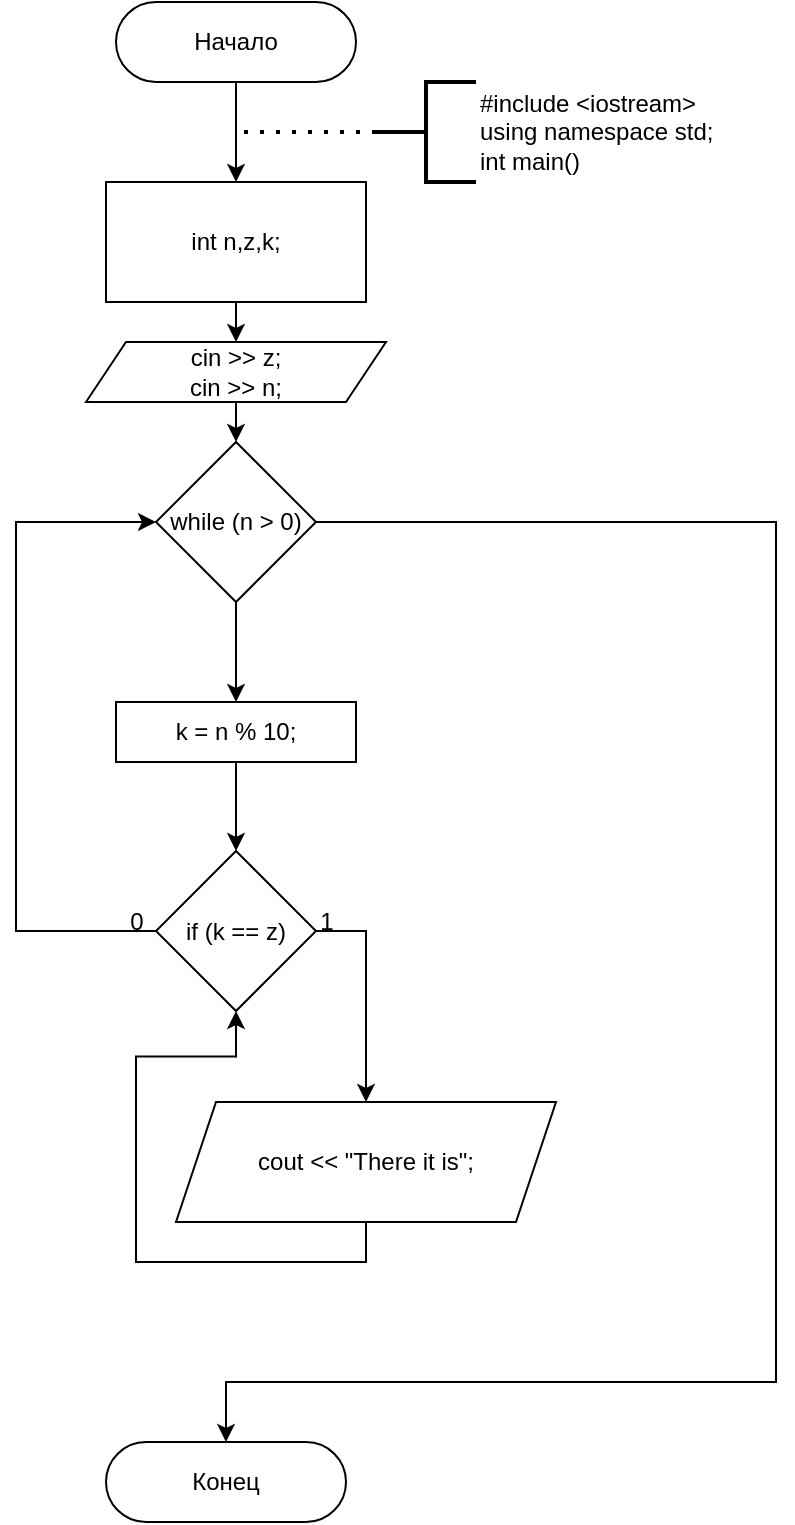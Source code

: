 <mxfile version="15.8.6" type="device"><diagram id="C5RBs43oDa-KdzZeNtuy" name="Page-1"><mxGraphModel dx="920" dy="618" grid="1" gridSize="10" guides="1" tooltips="1" connect="1" arrows="1" fold="1" page="1" pageScale="1" pageWidth="827" pageHeight="1169" math="0" shadow="0"><root><mxCell id="WIyWlLk6GJQsqaUBKTNV-0"/><mxCell id="WIyWlLk6GJQsqaUBKTNV-1" parent="WIyWlLk6GJQsqaUBKTNV-0"/><mxCell id="84ToN2v-Tddo2uSeCrW0-6" style="edgeStyle=orthogonalEdgeStyle;rounded=0;orthogonalLoop=1;jettySize=auto;html=1;exitX=0.5;exitY=1;exitDx=0;exitDy=0;entryX=0.5;entryY=0;entryDx=0;entryDy=0;" edge="1" parent="WIyWlLk6GJQsqaUBKTNV-1" source="WIyWlLk6GJQsqaUBKTNV-3" target="84ToN2v-Tddo2uSeCrW0-3"><mxGeometry relative="1" as="geometry"/></mxCell><mxCell id="WIyWlLk6GJQsqaUBKTNV-3" value="Начало" style="rounded=1;whiteSpace=wrap;html=1;fontSize=12;glass=0;strokeWidth=1;shadow=0;arcSize=50;" parent="WIyWlLk6GJQsqaUBKTNV-1" vertex="1"><mxGeometry x="160" y="80" width="120" height="40" as="geometry"/></mxCell><mxCell id="WIyWlLk6GJQsqaUBKTNV-11" value="Конец" style="rounded=1;whiteSpace=wrap;html=1;fontSize=12;glass=0;strokeWidth=1;shadow=0;arcSize=50;" parent="WIyWlLk6GJQsqaUBKTNV-1" vertex="1"><mxGeometry x="155" y="800" width="120" height="40" as="geometry"/></mxCell><mxCell id="84ToN2v-Tddo2uSeCrW0-1" value="&lt;div&gt;#include &amp;lt;iostream&amp;gt;&lt;/div&gt;&lt;div&gt;using namespace std;&lt;/div&gt;&lt;div&gt;int main()&lt;/div&gt;" style="strokeWidth=2;html=1;shape=mxgraph.flowchart.annotation_2;align=left;labelPosition=right;pointerEvents=1;" vertex="1" parent="WIyWlLk6GJQsqaUBKTNV-1"><mxGeometry x="290" y="120" width="50" height="50" as="geometry"/></mxCell><mxCell id="84ToN2v-Tddo2uSeCrW0-2" value="" style="endArrow=none;dashed=1;html=1;dashPattern=1 3;strokeWidth=2;rounded=0;exitX=0;exitY=0.5;exitDx=0;exitDy=0;exitPerimeter=0;" edge="1" parent="WIyWlLk6GJQsqaUBKTNV-1" source="84ToN2v-Tddo2uSeCrW0-1"><mxGeometry width="50" height="50" relative="1" as="geometry"><mxPoint x="390" y="330" as="sourcePoint"/><mxPoint x="220" y="145" as="targetPoint"/></mxGeometry></mxCell><mxCell id="84ToN2v-Tddo2uSeCrW0-5" style="edgeStyle=orthogonalEdgeStyle;rounded=0;orthogonalLoop=1;jettySize=auto;html=1;exitX=0.5;exitY=1;exitDx=0;exitDy=0;entryX=0.5;entryY=0;entryDx=0;entryDy=0;" edge="1" parent="WIyWlLk6GJQsqaUBKTNV-1" source="84ToN2v-Tddo2uSeCrW0-3" target="84ToN2v-Tddo2uSeCrW0-4"><mxGeometry relative="1" as="geometry"/></mxCell><mxCell id="84ToN2v-Tddo2uSeCrW0-3" value="int n,z,k;" style="rounded=0;whiteSpace=wrap;html=1;" vertex="1" parent="WIyWlLk6GJQsqaUBKTNV-1"><mxGeometry x="155" y="170" width="130" height="60" as="geometry"/></mxCell><mxCell id="84ToN2v-Tddo2uSeCrW0-32" style="edgeStyle=orthogonalEdgeStyle;rounded=0;orthogonalLoop=1;jettySize=auto;html=1;exitX=0.5;exitY=1;exitDx=0;exitDy=0;entryX=0.5;entryY=0;entryDx=0;entryDy=0;" edge="1" parent="WIyWlLk6GJQsqaUBKTNV-1" source="84ToN2v-Tddo2uSeCrW0-4" target="84ToN2v-Tddo2uSeCrW0-31"><mxGeometry relative="1" as="geometry"/></mxCell><mxCell id="84ToN2v-Tddo2uSeCrW0-4" value="&lt;div&gt;cin &amp;gt;&amp;gt; z;&lt;/div&gt;&lt;div&gt;&lt;span&gt;&#9;&lt;/span&gt;cin &amp;gt;&amp;gt; n;&lt;/div&gt;" style="shape=parallelogram;perimeter=parallelogramPerimeter;whiteSpace=wrap;html=1;fixedSize=1;" vertex="1" parent="WIyWlLk6GJQsqaUBKTNV-1"><mxGeometry x="145" y="250" width="150" height="30" as="geometry"/></mxCell><mxCell id="84ToN2v-Tddo2uSeCrW0-34" style="edgeStyle=orthogonalEdgeStyle;rounded=0;orthogonalLoop=1;jettySize=auto;html=1;exitX=0.5;exitY=1;exitDx=0;exitDy=0;entryX=0.5;entryY=0;entryDx=0;entryDy=0;" edge="1" parent="WIyWlLk6GJQsqaUBKTNV-1" source="84ToN2v-Tddo2uSeCrW0-31" target="84ToN2v-Tddo2uSeCrW0-33"><mxGeometry relative="1" as="geometry"/></mxCell><mxCell id="84ToN2v-Tddo2uSeCrW0-46" style="edgeStyle=orthogonalEdgeStyle;rounded=0;orthogonalLoop=1;jettySize=auto;html=1;exitX=1;exitY=0.5;exitDx=0;exitDy=0;entryX=0.5;entryY=0;entryDx=0;entryDy=0;" edge="1" parent="WIyWlLk6GJQsqaUBKTNV-1" source="84ToN2v-Tddo2uSeCrW0-31" target="WIyWlLk6GJQsqaUBKTNV-11"><mxGeometry relative="1" as="geometry"><Array as="points"><mxPoint x="490" y="340"/><mxPoint x="490" y="770"/><mxPoint x="215" y="770"/></Array></mxGeometry></mxCell><mxCell id="84ToN2v-Tddo2uSeCrW0-31" value="while (n &amp;gt; 0)" style="rhombus;whiteSpace=wrap;html=1;" vertex="1" parent="WIyWlLk6GJQsqaUBKTNV-1"><mxGeometry x="180" y="300" width="80" height="80" as="geometry"/></mxCell><mxCell id="84ToN2v-Tddo2uSeCrW0-38" style="edgeStyle=orthogonalEdgeStyle;rounded=0;orthogonalLoop=1;jettySize=auto;html=1;exitX=0.5;exitY=1;exitDx=0;exitDy=0;entryX=0.5;entryY=0;entryDx=0;entryDy=0;" edge="1" parent="WIyWlLk6GJQsqaUBKTNV-1" source="84ToN2v-Tddo2uSeCrW0-33" target="84ToN2v-Tddo2uSeCrW0-37"><mxGeometry relative="1" as="geometry"/></mxCell><mxCell id="84ToN2v-Tddo2uSeCrW0-33" value="&lt;div&gt;k = n % 10;&lt;/div&gt;" style="rounded=0;whiteSpace=wrap;html=1;" vertex="1" parent="WIyWlLk6GJQsqaUBKTNV-1"><mxGeometry x="160" y="430" width="120" height="30" as="geometry"/></mxCell><mxCell id="84ToN2v-Tddo2uSeCrW0-40" style="edgeStyle=orthogonalEdgeStyle;rounded=0;orthogonalLoop=1;jettySize=auto;html=1;exitX=0;exitY=0.5;exitDx=0;exitDy=0;entryX=0;entryY=0.5;entryDx=0;entryDy=0;" edge="1" parent="WIyWlLk6GJQsqaUBKTNV-1" source="84ToN2v-Tddo2uSeCrW0-37" target="84ToN2v-Tddo2uSeCrW0-31"><mxGeometry relative="1" as="geometry"><Array as="points"><mxPoint x="110" y="545"/><mxPoint x="110" y="340"/></Array></mxGeometry></mxCell><mxCell id="84ToN2v-Tddo2uSeCrW0-41" style="edgeStyle=orthogonalEdgeStyle;rounded=0;orthogonalLoop=1;jettySize=auto;html=1;exitX=1;exitY=0.5;exitDx=0;exitDy=0;entryX=0.5;entryY=0;entryDx=0;entryDy=0;" edge="1" parent="WIyWlLk6GJQsqaUBKTNV-1" source="84ToN2v-Tddo2uSeCrW0-37" target="84ToN2v-Tddo2uSeCrW0-39"><mxGeometry relative="1" as="geometry"/></mxCell><mxCell id="84ToN2v-Tddo2uSeCrW0-37" value="if (k == z)" style="rhombus;whiteSpace=wrap;html=1;" vertex="1" parent="WIyWlLk6GJQsqaUBKTNV-1"><mxGeometry x="180" y="504.5" width="80" height="80" as="geometry"/></mxCell><mxCell id="84ToN2v-Tddo2uSeCrW0-45" style="edgeStyle=orthogonalEdgeStyle;rounded=0;orthogonalLoop=1;jettySize=auto;html=1;exitX=0.5;exitY=1;exitDx=0;exitDy=0;entryX=0.5;entryY=1;entryDx=0;entryDy=0;" edge="1" parent="WIyWlLk6GJQsqaUBKTNV-1" source="84ToN2v-Tddo2uSeCrW0-39" target="84ToN2v-Tddo2uSeCrW0-37"><mxGeometry relative="1" as="geometry"/></mxCell><mxCell id="84ToN2v-Tddo2uSeCrW0-39" value="&lt;span&gt;&#9;&#9;&#9;&lt;/span&gt;cout &amp;lt;&amp;lt; &quot;There it is&quot;;" style="shape=parallelogram;perimeter=parallelogramPerimeter;whiteSpace=wrap;html=1;fixedSize=1;" vertex="1" parent="WIyWlLk6GJQsqaUBKTNV-1"><mxGeometry x="190" y="630" width="190" height="60" as="geometry"/></mxCell><mxCell id="84ToN2v-Tddo2uSeCrW0-42" value="1" style="text;html=1;align=center;verticalAlign=middle;resizable=0;points=[];autosize=1;strokeColor=none;fillColor=none;" vertex="1" parent="WIyWlLk6GJQsqaUBKTNV-1"><mxGeometry x="255" y="530" width="20" height="20" as="geometry"/></mxCell><mxCell id="84ToN2v-Tddo2uSeCrW0-43" value="0" style="text;html=1;align=center;verticalAlign=middle;resizable=0;points=[];autosize=1;strokeColor=none;fillColor=none;" vertex="1" parent="WIyWlLk6GJQsqaUBKTNV-1"><mxGeometry x="160" y="530" width="20" height="20" as="geometry"/></mxCell></root></mxGraphModel></diagram></mxfile>